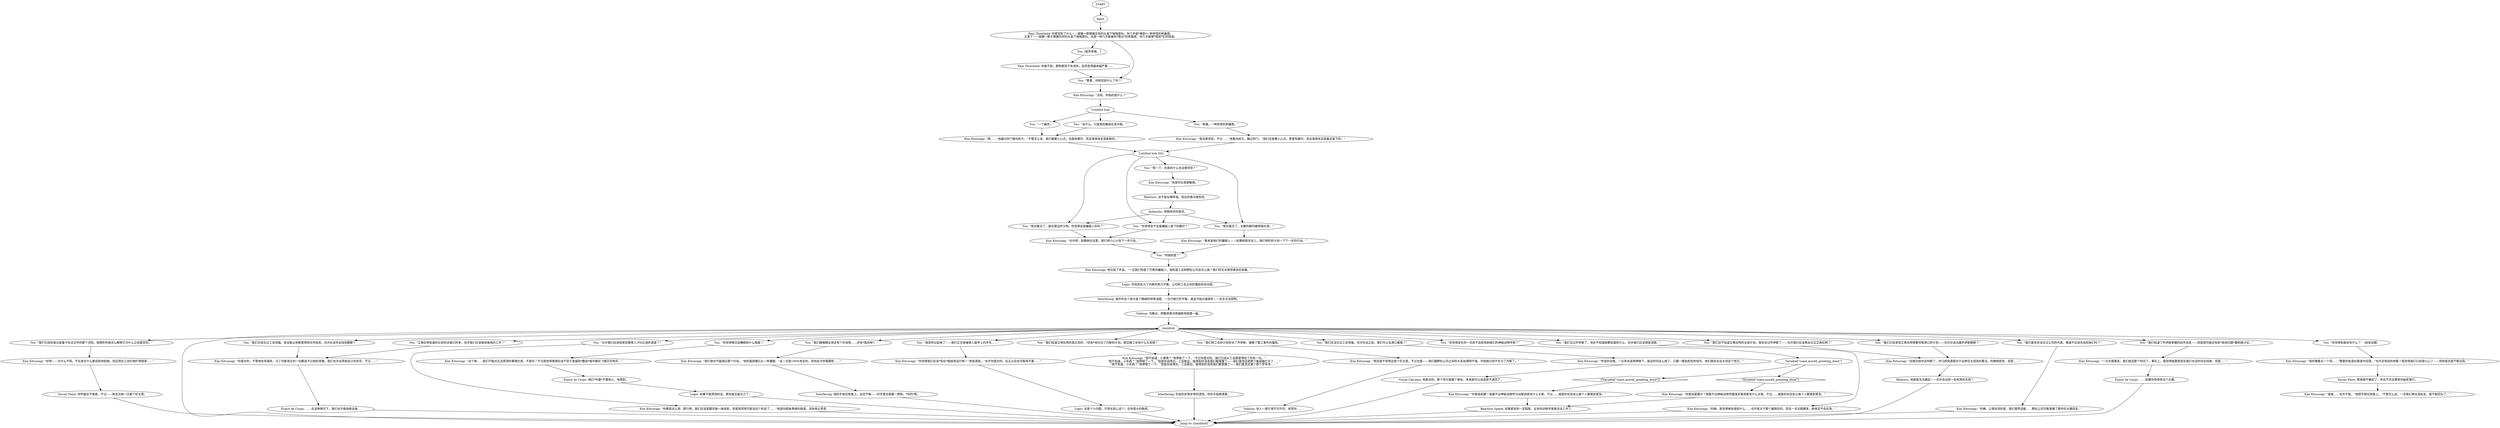 # LAIR ORB / beware shivers
# A dialogue with Pain Threshold foreshadowing end game.
# ==================================================
digraph G {
	  0 [label="START"];
	  1 [label="input"];
	  2 [label="You: “你觉得发生的一切会不会影响到我们的神秘动物学家？”"];
	  3 [label="Kim Kitsuragi: “这个嘛……我们不能对无法预测的事情负责，不是吗？不过我觉得事情应该不至于发展到*整座*城市都灰飞烟灭的地步。”"];
	  4 [label="Esprit de Corps: 我们*尽量*不要担心，他想到。"];
	  5 [label="Authority: 他相信你的直觉。"];
	  6 [label="Kim Kitsuragi: 他压低了声音。“一旦我们拘留了可靠的嫌疑人，谁知道工会和野松公司会怎么做？我们将无法掌控事态的发展。”"];
	  7 [label="Savoir Faire: 你怀疑还不够紧。不过——再去见她一次是个好主意。"];
	  8 [label="Kim Kitsuragi: “嗯……”他越过拱门看向前方。“不管怎么说，我们都要小心点。后面有脚印，而且我很肯定是新鲜的。”"];
	  9 [label="You: “我也看见了。右脚的脚印磨得很光滑。”"];
	  10 [label="You: “我们知道艾弗拉特的真正目的，*还有*他对马丁内斯的计划。那还跟工会有什么关系呢？"];
	  11 [label="Kim Kitsuragi: “我不知道，小事情？”他停顿了一下。“不过你是对的。我们已经从工会那里得知了所有一切。”\n“我不知道，小东西？”他停顿了一下。“但是你说得对。工会那边，能得到的消息我们都掌握了——我们甚至还把那个集装箱打开了……”\n“我不知道，小东西？”他停顿了一下。“但是你说得对。工会那边，能得到的消息我们都掌握了——我们甚至还做了那个罗宋汤……”"];
	  12 [label="Kim Kitsuragi: “你是指莉娜？我看不出神秘动物学与凶案调查有什么关联。不过……城里的状态会让每个人都感到紧张。”"];
	  13 [label="Untitled hub"];
	  14 [label="You: “没什么。只是我的脑袋在恶作剧。”"];
	  15 [label="You: “你觉得会不会是嫌疑人留下的脚印？”"];
	  16 [label="You: “我们还不知道艾弗拉特的全部计划。我告诉过乔伊斯了——也许我们应该再去见见艾弗拉特？”"];
	  17 [label="Jump to: [mainhub]"];
	  18 [label="You: [放弃思维。]"];
	  19 [label="You: “等一下，你真的什么也没感觉到？”"];
	  20 [label="You: “我们见过乔伊斯了，但还不知道她都知道些什么。也许我们应该调查清楚。”"];
	  21 [label="Kim Kitsuragi: “没有。你指的是什么？”"];
	  22 [label="Kim Kitsuragi: “也许吧。如果她在这里，我们得小心计划下一步行动。”"];
	  23 [label="You: “你指的是？”"];
	  24 [label="Rhetoric: 这不是在嘲弄谁。现在的情况很危险。"];
	  25 [label="You: “我们还没见过工会领袖。也许在这之前，我们可以去港口看看？”"];
	  26 [label="Esprit de Corps: ……在这种情况下，我们也不能独善自身。"];
	  27 [label="Kim Kitsuragi: “你要是这么想，那行吧。我们应该是跟完每一条线索。但是我觉得可能没这个机会了……”他望向那条黑暗的隧道，没有停止思考。"];
	  28 [label="You: “我们已经见过工会领袖，但没能从他那里得到任何信息。也许应该先去找他聊聊？"];
	  29 [label="Kim Kitsuragi: “你说的没错，一旦多米诺骨牌倒下，就没时间这么做了。只要一看到危险的信号，他们就会永远关闭这个地方。”"];
	  30 [label="Logic: 如果不能预测的话，那你就无能无力了。"];
	  31 [label="You: “疼痛，一种奇怪的刺痛感。”"];
	  32 [label="You: “一个幽灵。”"];
	  33 [label="Interfacing: 他的手放在枪套上。这还不够——你手里也需要一把枪。*你的*枪。"];
	  34 [label="You: “我们知道了乔伊斯掌握的凶手信息——但是我可能还有些*其他问题*要和她讨论。”"];
	  35 [label="Savoir Faire: 那我就不确定了。你也不完全算是在秘密潜行。"];
	  36 [label="Pain Threshold: 你做不到，那种感觉不肯消失。反而变得越来越严重……"];
	  37 [label="You: “我突然记起来了——我们正在查被害人盔甲上的序号……”"];
	  38 [label="You: “你觉得情况会糟糕到什么程度？”"];
	  39 [label="Logic: 这是个小问题。不用太担心这个。还有更大的鱼呢。"];
	  40 [label="Pain Threshold: 你感觉到了什么——就像一群黄蜂在你的头皮下嗡嗡直叫。你几乎能*嗅到*一种奇怪的刺痛感。\n又来了——就像一群大黄蜂在你的头皮下嗡嗡直叫。这是一种几乎能被你*嗅见*的疼痛感，你几乎能够*嗅到*它的味道。"];
	  41 [label="You: “警督，你感觉到什么了吗？”"];
	  42 [label="mainhub"];
	  43 [label="You: “我们甚至还没见过公司的代表。难道不应该先找到他们吗？”"];
	  44 [label="Kim Kitsuragi: “一旦东窗事发，我们就没那个时间了。事实上，我觉得就算是现在我们也没时间去找她，但是……”"];
	  45 [label="Kim Kitsuragi: “或者……也许不是。”他把手搭在枪套上。“不管怎么说，一旦我们再往深处走，就不能回头了。”"];
	  46 [label="You: “我们已经发现艾弗拉特想要夺取港口的计划——也许应该去跟乔伊斯聊聊？”"];
	  47 [label="Volition: 冷静点。把整体情况再细致地梳理一遍。"];
	  48 [label="Interfacing: 你说的非常非常的透彻。你的手指很满意。"];
	  49 [label="Kim Kitsuragi: “我们绝对不能错过那个约会。”他的面部像石头一样僵硬。“这一点是100%肯定的。恐怕这次你需要枪……”"];
	  50 [label="You: “我们把工会的计划告诉了乔伊斯，破解了罢工事件的僵局。”"];
	  51 [label="Volition: 有人一直忙得不可开交。祝贺你……"];
	  52 [label="You: “我们跟猪猪女侠还有个约会呢……还有*我的枪*。”"];
	  53 [label="Variable[\"coast.morell_greeting_done\"]"];
	  54 [label="Variable[\"coast.morell_greeting_done\"]", shape=diamond];
	  55 [label="!(Variable[\"coast.morell_greeting_done\"])", shape=diamond];
	  56 [label="Visual Calculus: 他是对的。那个地方就像个堡垒，本来就可以说是密不透风了。"];
	  57 [label="Reaction Speed: 如果紧张到一定程度，业余的动物学家就没法工作了。"];
	  58 [label="You: “也许我们应该结束狂飙怪人.FM之谜的调查？”"];
	  59 [label="You: “艾弗拉特知道的比他告诉我们的多。也许我们应该继续做他的工作？”"];
	  60 [label="Kim Kitsuragi: “的确。我觉得她知道些什么……也许是关于那个雇佣兵的。而且一旦问题爆发，她肯定不会在场。”"];
	  61 [label="Kim Kitsuragi: “但是你比我更敏感。”"];
	  62 [label="Interfacing: 城市的这个部分是个精细的钟表谜题。一旦打破它的平衡，就会开始分崩离析——完全无法控制。"];
	  63 [label="Kim Kitsuragi: “你是对的，不管他有多腐败，马丁内斯发生的一切都逃不过他的双眼。我们也许会弄脏自己的双手，不过……”"];
	  64 [label="Rhetoric: 他就是无法确定——也许会出现一些有用的东西？"];
	  65 [label="Kim Kitsuragi: “我还是不觉得这是个好主意，不过也是——我们跟野松公司之间的关系处理得不错。毕竟她已经不在马丁内斯了。”"];
	  66 [label="Kim Kitsuragi: “你觉得我们应该*现在*就结束运行嘛？”他低语到。“也许你是对的。反正以后也可能用不着……”"];
	  67 [label="You: “你觉得前面会有什么？”（结束话题）"];
	  68 [label="Kim Kitsuragi: “我没感觉到，不过……”他看向前方，越过拱门。“我们还是要小心点。那里有脚印。而且我很肯定是最近留下的。”"];
	  69 [label="Kim Kitsuragi: “这就交给你去判断了。你已经知道我对于这种交叉信息的看法。的确很危险，但是……”"];
	  70 [label="Kim Kitsuragi: “的确。让我惊讶的是，我们居然没能……野松公司可能掌握了案件的关键信息。”"];
	  71 [label="Esprit de Corps: ……如果你觉得有这个必要。"];
	  72 [label="You: “我也看见了，就在那边的沙地。你觉得会是嫌疑人的吗？”"];
	  73 [label="Kim Kitsuragi: “你是说莫雷尔？我看不出神秘动物学跟谋杀案调查有什么关联。不过……城里的状态会让每个人都感到紧张。”"];
	  74 [label="Logic: 你会扰乱马丁内斯的势力平衡。公司和工会之间的僵局将会动摇。"];
	  75 [label="You: “我们已经检查过装着卡拉洁文件的那个浮标。我想听听她怎么解释它为什么之前是空的。”"];
	  76 [label="Kim Kitsuragi: “好吧——为什么不呢。不论发生什么都会影响到她。而且现在工会盯她盯得很紧……”"];
	  77 [label="Kim Kitsuragi: “我好像看见一个洞……”警督的低语在隧道中回荡。“也许还有别的地窖？我觉得我们已经很小心了——但惊喜还是不断出现。”"];
	  79 [label="Untitled hub (02)"];
	  80 [label="Kim Kitsuragi: “看来是咱们的嫌疑人——如果她真在这儿，我们得好好计划一下下一步的行动。”"];
	  0 -> 1
	  1 -> 40
	  2 -> 53
	  3 -> 4
	  4 -> 30
	  5 -> 72
	  5 -> 9
	  5 -> 15
	  6 -> 74
	  7 -> 17
	  8 -> 79
	  9 -> 80
	  10 -> 11
	  11 -> 48
	  12 -> 57
	  13 -> 32
	  13 -> 14
	  13 -> 31
	  14 -> 8
	  15 -> 22
	  16 -> 69
	  17 -> 42
	  18 -> 36
	  19 -> 61
	  20 -> 60
	  21 -> 13
	  22 -> 23
	  23 -> 6
	  24 -> 5
	  25 -> 29
	  26 -> 17
	  27 -> 17
	  28 -> 63
	  29 -> 56
	  30 -> 17
	  31 -> 68
	  32 -> 8
	  33 -> 17
	  34 -> 44
	  35 -> 45
	  36 -> 41
	  37 -> 66
	  38 -> 3
	  39 -> 17
	  40 -> 41
	  40 -> 18
	  41 -> 21
	  42 -> 34
	  42 -> 2
	  42 -> 67
	  42 -> 37
	  42 -> 38
	  42 -> 10
	  42 -> 43
	  42 -> 75
	  42 -> 46
	  42 -> 16
	  42 -> 50
	  42 -> 20
	  42 -> 52
	  42 -> 25
	  42 -> 58
	  42 -> 59
	  42 -> 28
	  43 -> 70
	  44 -> 71
	  46 -> 69
	  47 -> 42
	  48 -> 17
	  49 -> 33
	  50 -> 65
	  51 -> 17
	  52 -> 49
	  53 -> 54
	  53 -> 55
	  54 -> 73
	  55 -> 12
	  56 -> 17
	  57 -> 17
	  58 -> 27
	  59 -> 63
	  60 -> 17
	  61 -> 24
	  62 -> 47
	  63 -> 26
	  64 -> 17
	  65 -> 51
	  66 -> 39
	  67 -> 77
	  68 -> 79
	  69 -> 64
	  70 -> 17
	  71 -> 17
	  72 -> 22
	  73 -> 57
	  74 -> 62
	  75 -> 76
	  76 -> 7
	  77 -> 35
	  79 -> 72
	  79 -> 9
	  79 -> 19
	  79 -> 15
	  80 -> 23
}

